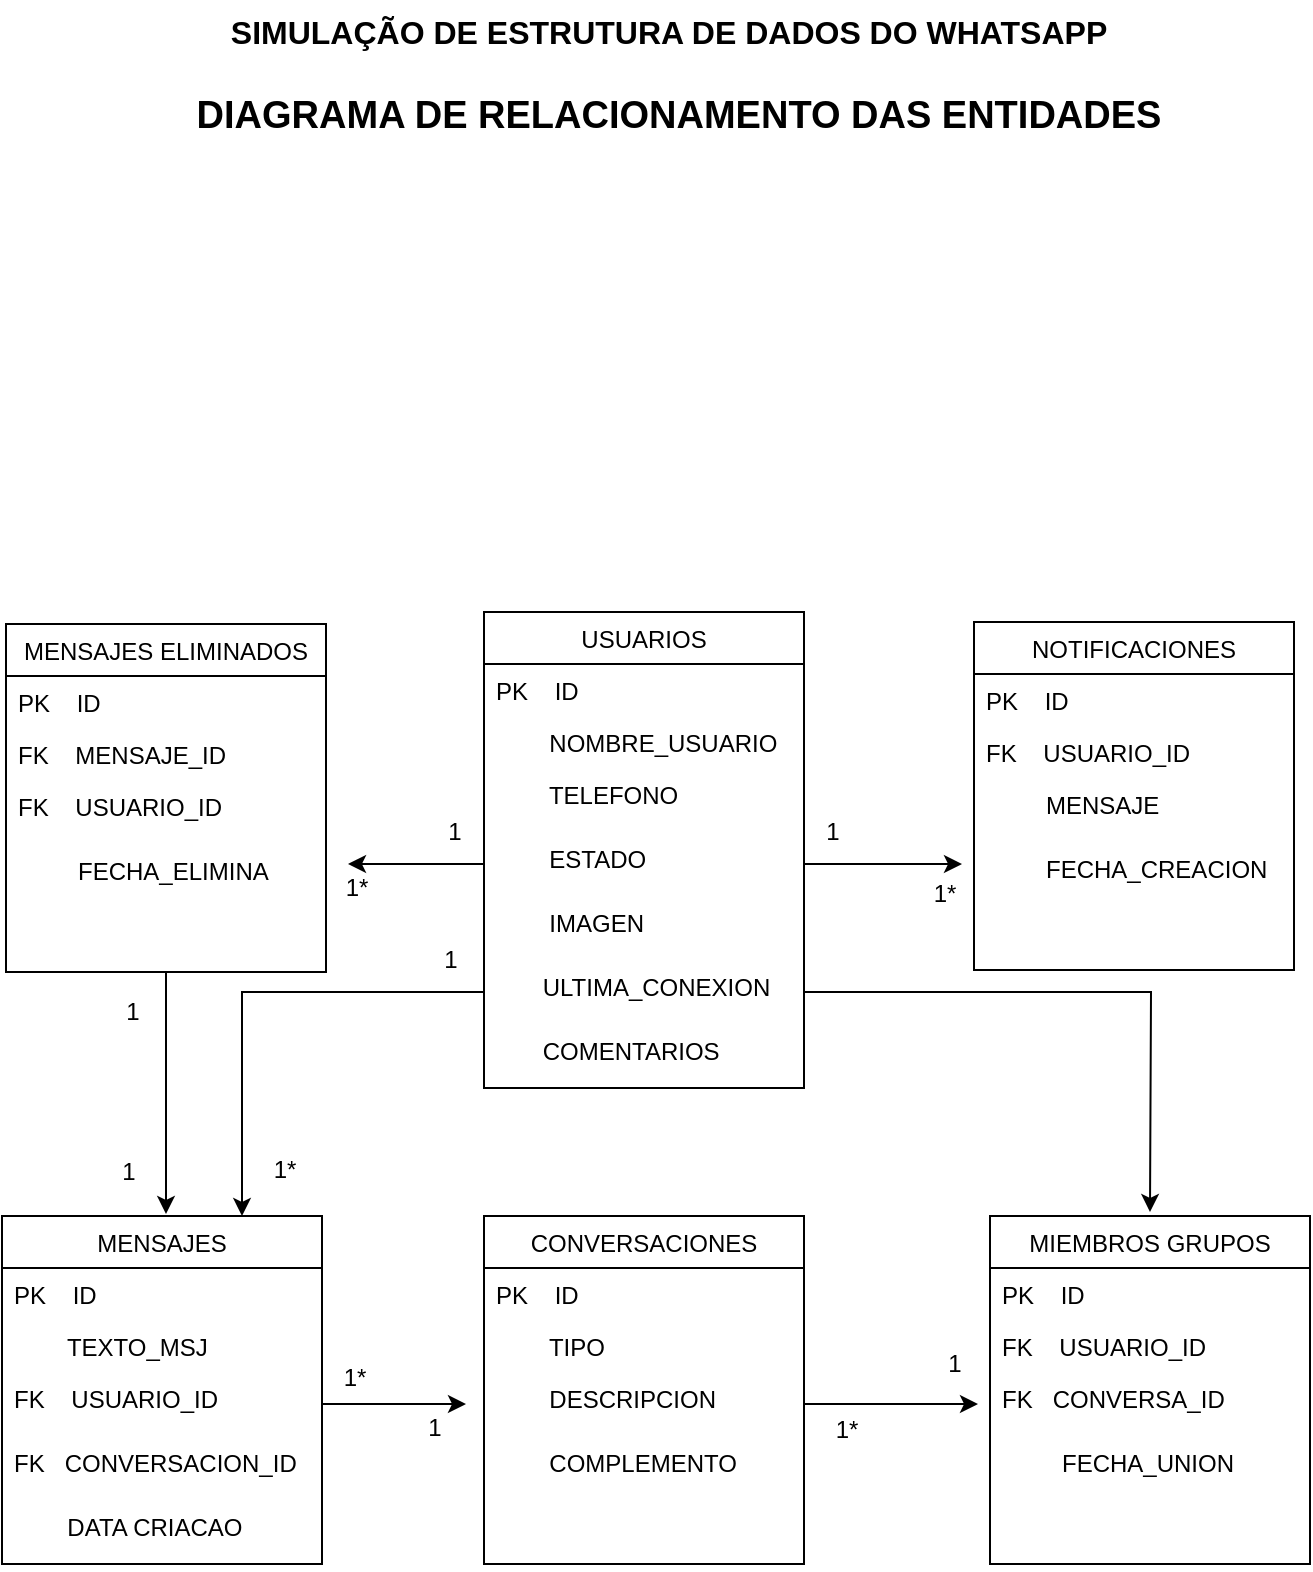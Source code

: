 <mxfile version="20.8.10" type="device"><diagram id="C5RBs43oDa-KdzZeNtuy" name="Page-1"><mxGraphModel dx="880" dy="532" grid="0" gridSize="9" guides="1" tooltips="1" connect="1" arrows="1" fold="1" page="1" pageScale="1" pageWidth="827" pageHeight="1169" math="0" shadow="0"><root><mxCell id="WIyWlLk6GJQsqaUBKTNV-0"/><mxCell id="WIyWlLk6GJQsqaUBKTNV-1" parent="WIyWlLk6GJQsqaUBKTNV-0"/><mxCell id="TUwYF2Wca4uguIGLHAOn-69" value="SIMULAÇÃO DE ESTRUTURA DE DADOS DO WHATSAPP" style="text;html=1;align=center;verticalAlign=middle;resizable=0;points=[];autosize=1;strokeColor=none;fillColor=none;fontStyle=1;fontSize=16;rounded=0;" parent="WIyWlLk6GJQsqaUBKTNV-1" vertex="1"><mxGeometry x="186" y="52" width="456" height="31" as="geometry"/></mxCell><mxCell id="TUwYF2Wca4uguIGLHAOn-70" value="DIAGRAMA DE RELACIONAMENTO DAS ENTIDADES" style="text;html=1;align=center;verticalAlign=middle;resizable=0;points=[];autosize=1;strokeColor=none;fillColor=none;fontStyle=1;fontSize=19;rounded=0;" parent="WIyWlLk6GJQsqaUBKTNV-1" vertex="1"><mxGeometry x="164" y="90" width="510" height="40" as="geometry"/></mxCell><mxCell id="ECnAdw-Ql46nzOzDVL3b-49" style="edgeStyle=orthogonalEdgeStyle;rounded=0;orthogonalLoop=1;jettySize=auto;html=1;" edge="1" parent="WIyWlLk6GJQsqaUBKTNV-1" source="ECnAdw-Ql46nzOzDVL3b-0"><mxGeometry relative="1" as="geometry"><mxPoint x="163" y="659" as="targetPoint"/></mxGeometry></mxCell><mxCell id="ECnAdw-Ql46nzOzDVL3b-0" value="MENSAJES ELIMINADOS" style="swimlane;fontStyle=0;align=center;verticalAlign=top;childLayout=stackLayout;horizontal=1;startSize=26;horizontalStack=0;resizeParent=1;resizeLast=0;collapsible=1;marginBottom=0;rounded=0;shadow=0;strokeWidth=1;" vertex="1" parent="WIyWlLk6GJQsqaUBKTNV-1"><mxGeometry x="83" y="364" width="160" height="174" as="geometry"><mxRectangle x="320" y="364" width="160" height="26" as="alternateBounds"/></mxGeometry></mxCell><mxCell id="ECnAdw-Ql46nzOzDVL3b-1" value="PK    ID" style="text;align=left;verticalAlign=top;spacingLeft=4;spacingRight=4;overflow=hidden;rotatable=0;points=[[0,0.5],[1,0.5]];portConstraint=eastwest;rounded=0;" vertex="1" parent="ECnAdw-Ql46nzOzDVL3b-0"><mxGeometry y="26" width="160" height="26" as="geometry"/></mxCell><mxCell id="ECnAdw-Ql46nzOzDVL3b-2" value="FK    MENSAJE_ID" style="text;align=left;verticalAlign=top;spacingLeft=4;spacingRight=4;overflow=hidden;rotatable=0;points=[[0,0.5],[1,0.5]];portConstraint=eastwest;rounded=0;shadow=0;html=0;" vertex="1" parent="ECnAdw-Ql46nzOzDVL3b-0"><mxGeometry y="52" width="160" height="26" as="geometry"/></mxCell><mxCell id="ECnAdw-Ql46nzOzDVL3b-3" value="FK    USUARIO_ID" style="text;align=left;verticalAlign=top;spacingLeft=4;spacingRight=4;overflow=hidden;rotatable=0;points=[[0,0.5],[1,0.5]];portConstraint=eastwest;rounded=0;shadow=0;html=0;" vertex="1" parent="ECnAdw-Ql46nzOzDVL3b-0"><mxGeometry y="78" width="160" height="32" as="geometry"/></mxCell><mxCell id="ECnAdw-Ql46nzOzDVL3b-4" value="         FECHA_ELIMINA" style="text;align=left;verticalAlign=top;spacingLeft=4;spacingRight=4;overflow=hidden;rotatable=0;points=[[0,0.5],[1,0.5]];portConstraint=eastwest;rounded=0;shadow=0;html=0;" vertex="1" parent="ECnAdw-Ql46nzOzDVL3b-0"><mxGeometry y="110" width="160" height="32" as="geometry"/></mxCell><mxCell id="ECnAdw-Ql46nzOzDVL3b-6" value="NOTIFICACIONES" style="swimlane;fontStyle=0;align=center;verticalAlign=top;childLayout=stackLayout;horizontal=1;startSize=26;horizontalStack=0;resizeParent=1;resizeLast=0;collapsible=1;marginBottom=0;rounded=0;shadow=0;strokeWidth=1;" vertex="1" parent="WIyWlLk6GJQsqaUBKTNV-1"><mxGeometry x="567" y="363" width="160" height="174" as="geometry"><mxRectangle x="320" y="364" width="160" height="26" as="alternateBounds"/></mxGeometry></mxCell><mxCell id="ECnAdw-Ql46nzOzDVL3b-7" value="PK    ID" style="text;align=left;verticalAlign=top;spacingLeft=4;spacingRight=4;overflow=hidden;rotatable=0;points=[[0,0.5],[1,0.5]];portConstraint=eastwest;rounded=0;" vertex="1" parent="ECnAdw-Ql46nzOzDVL3b-6"><mxGeometry y="26" width="160" height="26" as="geometry"/></mxCell><mxCell id="ECnAdw-Ql46nzOzDVL3b-8" value="FK    USUARIO_ID" style="text;align=left;verticalAlign=top;spacingLeft=4;spacingRight=4;overflow=hidden;rotatable=0;points=[[0,0.5],[1,0.5]];portConstraint=eastwest;rounded=0;shadow=0;html=0;" vertex="1" parent="ECnAdw-Ql46nzOzDVL3b-6"><mxGeometry y="52" width="160" height="26" as="geometry"/></mxCell><mxCell id="ECnAdw-Ql46nzOzDVL3b-9" value="         MENSAJE" style="text;align=left;verticalAlign=top;spacingLeft=4;spacingRight=4;overflow=hidden;rotatable=0;points=[[0,0.5],[1,0.5]];portConstraint=eastwest;rounded=0;shadow=0;html=0;" vertex="1" parent="ECnAdw-Ql46nzOzDVL3b-6"><mxGeometry y="78" width="160" height="32" as="geometry"/></mxCell><mxCell id="ECnAdw-Ql46nzOzDVL3b-10" value="         FECHA_CREACION" style="text;align=left;verticalAlign=top;spacingLeft=4;spacingRight=4;overflow=hidden;rotatable=0;points=[[0,0.5],[1,0.5]];portConstraint=eastwest;rounded=0;shadow=0;html=0;" vertex="1" parent="ECnAdw-Ql46nzOzDVL3b-6"><mxGeometry y="110" width="160" height="32" as="geometry"/></mxCell><mxCell id="ECnAdw-Ql46nzOzDVL3b-24" value="MENSAJES&#10;" style="swimlane;fontStyle=0;align=center;verticalAlign=top;childLayout=stackLayout;horizontal=1;startSize=26;horizontalStack=0;resizeParent=1;resizeLast=0;collapsible=1;marginBottom=0;rounded=0;shadow=0;strokeWidth=1;" vertex="1" parent="WIyWlLk6GJQsqaUBKTNV-1"><mxGeometry x="81" y="660" width="160" height="174" as="geometry"><mxRectangle x="320" y="364" width="160" height="26" as="alternateBounds"/></mxGeometry></mxCell><mxCell id="ECnAdw-Ql46nzOzDVL3b-25" value="PK    ID" style="text;align=left;verticalAlign=top;spacingLeft=4;spacingRight=4;overflow=hidden;rotatable=0;points=[[0,0.5],[1,0.5]];portConstraint=eastwest;rounded=0;" vertex="1" parent="ECnAdw-Ql46nzOzDVL3b-24"><mxGeometry y="26" width="160" height="26" as="geometry"/></mxCell><mxCell id="ECnAdw-Ql46nzOzDVL3b-26" value="        TEXTO_MSJ" style="text;align=left;verticalAlign=top;spacingLeft=4;spacingRight=4;overflow=hidden;rotatable=0;points=[[0,0.5],[1,0.5]];portConstraint=eastwest;rounded=0;shadow=0;html=0;" vertex="1" parent="ECnAdw-Ql46nzOzDVL3b-24"><mxGeometry y="52" width="160" height="26" as="geometry"/></mxCell><mxCell id="ECnAdw-Ql46nzOzDVL3b-27" value="FK    USUARIO_ID" style="text;align=left;verticalAlign=top;spacingLeft=4;spacingRight=4;overflow=hidden;rotatable=0;points=[[0,0.5],[1,0.5]];portConstraint=eastwest;rounded=0;shadow=0;html=0;" vertex="1" parent="ECnAdw-Ql46nzOzDVL3b-24"><mxGeometry y="78" width="160" height="32" as="geometry"/></mxCell><mxCell id="ECnAdw-Ql46nzOzDVL3b-28" value="FK   CONVERSACION_ID" style="text;align=left;verticalAlign=top;spacingLeft=4;spacingRight=4;overflow=hidden;rotatable=0;points=[[0,0.5],[1,0.5]];portConstraint=eastwest;rounded=0;shadow=0;html=0;" vertex="1" parent="ECnAdw-Ql46nzOzDVL3b-24"><mxGeometry y="110" width="160" height="32" as="geometry"/></mxCell><mxCell id="ECnAdw-Ql46nzOzDVL3b-29" value="        DATA CRIACAO" style="text;align=left;verticalAlign=top;spacingLeft=4;spacingRight=4;overflow=hidden;rotatable=0;points=[[0,0.5],[1,0.5]];portConstraint=eastwest;rounded=0;shadow=0;html=0;" vertex="1" parent="ECnAdw-Ql46nzOzDVL3b-24"><mxGeometry y="142" width="160" height="32" as="geometry"/></mxCell><mxCell id="ECnAdw-Ql46nzOzDVL3b-33" value="USUARIOS" style="swimlane;fontStyle=0;align=center;verticalAlign=top;childLayout=stackLayout;horizontal=1;startSize=26;horizontalStack=0;resizeParent=1;resizeLast=0;collapsible=1;marginBottom=0;rounded=0;shadow=0;strokeWidth=1;" vertex="1" parent="WIyWlLk6GJQsqaUBKTNV-1"><mxGeometry x="322" y="358" width="160" height="238" as="geometry"><mxRectangle x="320" y="364" width="160" height="26" as="alternateBounds"/></mxGeometry></mxCell><mxCell id="ECnAdw-Ql46nzOzDVL3b-34" value="PK    ID" style="text;align=left;verticalAlign=top;spacingLeft=4;spacingRight=4;overflow=hidden;rotatable=0;points=[[0,0.5],[1,0.5]];portConstraint=eastwest;rounded=0;" vertex="1" parent="ECnAdw-Ql46nzOzDVL3b-33"><mxGeometry y="26" width="160" height="26" as="geometry"/></mxCell><mxCell id="ECnAdw-Ql46nzOzDVL3b-35" value="        NOMBRE_USUARIO" style="text;align=left;verticalAlign=top;spacingLeft=4;spacingRight=4;overflow=hidden;rotatable=0;points=[[0,0.5],[1,0.5]];portConstraint=eastwest;rounded=0;shadow=0;html=0;" vertex="1" parent="ECnAdw-Ql46nzOzDVL3b-33"><mxGeometry y="52" width="160" height="26" as="geometry"/></mxCell><mxCell id="ECnAdw-Ql46nzOzDVL3b-36" value="        TELEFONO" style="text;align=left;verticalAlign=top;spacingLeft=4;spacingRight=4;overflow=hidden;rotatable=0;points=[[0,0.5],[1,0.5]];portConstraint=eastwest;rounded=0;shadow=0;html=0;" vertex="1" parent="ECnAdw-Ql46nzOzDVL3b-33"><mxGeometry y="78" width="160" height="32" as="geometry"/></mxCell><mxCell id="ECnAdw-Ql46nzOzDVL3b-37" value="        ESTADO" style="text;align=left;verticalAlign=top;spacingLeft=4;spacingRight=4;overflow=hidden;rotatable=0;points=[[0,0.5],[1,0.5]];portConstraint=eastwest;rounded=0;shadow=0;html=0;" vertex="1" parent="ECnAdw-Ql46nzOzDVL3b-33"><mxGeometry y="110" width="160" height="32" as="geometry"/></mxCell><mxCell id="ECnAdw-Ql46nzOzDVL3b-38" value="        IMAGEN" style="text;align=left;verticalAlign=top;spacingLeft=4;spacingRight=4;overflow=hidden;rotatable=0;points=[[0,0.5],[1,0.5]];portConstraint=eastwest;rounded=0;shadow=0;html=0;" vertex="1" parent="ECnAdw-Ql46nzOzDVL3b-33"><mxGeometry y="142" width="160" height="32" as="geometry"/></mxCell><mxCell id="ECnAdw-Ql46nzOzDVL3b-39" value="       ULTIMA_CONEXION" style="text;align=left;verticalAlign=top;spacingLeft=4;spacingRight=4;overflow=hidden;rotatable=0;points=[[0,0.5],[1,0.5]];portConstraint=eastwest;rounded=0;shadow=0;html=0;" vertex="1" parent="ECnAdw-Ql46nzOzDVL3b-33"><mxGeometry y="174" width="160" height="32" as="geometry"/></mxCell><mxCell id="ECnAdw-Ql46nzOzDVL3b-40" value="       COMENTARIOS" style="text;align=left;verticalAlign=top;spacingLeft=4;spacingRight=4;overflow=hidden;rotatable=0;points=[[0,0.5],[1,0.5]];portConstraint=eastwest;rounded=0;shadow=0;html=0;" vertex="1" parent="ECnAdw-Ql46nzOzDVL3b-33"><mxGeometry y="206" width="160" height="32" as="geometry"/></mxCell><mxCell id="ECnAdw-Ql46nzOzDVL3b-41" value="CONVERSACIONES" style="swimlane;fontStyle=0;align=center;verticalAlign=top;childLayout=stackLayout;horizontal=1;startSize=26;horizontalStack=0;resizeParent=1;resizeLast=0;collapsible=1;marginBottom=0;rounded=0;shadow=0;strokeWidth=1;" vertex="1" parent="WIyWlLk6GJQsqaUBKTNV-1"><mxGeometry x="322" y="660" width="160" height="174" as="geometry"><mxRectangle x="320" y="364" width="160" height="26" as="alternateBounds"/></mxGeometry></mxCell><mxCell id="ECnAdw-Ql46nzOzDVL3b-42" value="PK    ID" style="text;align=left;verticalAlign=top;spacingLeft=4;spacingRight=4;overflow=hidden;rotatable=0;points=[[0,0.5],[1,0.5]];portConstraint=eastwest;rounded=0;" vertex="1" parent="ECnAdw-Ql46nzOzDVL3b-41"><mxGeometry y="26" width="160" height="26" as="geometry"/></mxCell><mxCell id="ECnAdw-Ql46nzOzDVL3b-43" value="        TIPO" style="text;align=left;verticalAlign=top;spacingLeft=4;spacingRight=4;overflow=hidden;rotatable=0;points=[[0,0.5],[1,0.5]];portConstraint=eastwest;rounded=0;shadow=0;html=0;" vertex="1" parent="ECnAdw-Ql46nzOzDVL3b-41"><mxGeometry y="52" width="160" height="26" as="geometry"/></mxCell><mxCell id="ECnAdw-Ql46nzOzDVL3b-44" value="        DESCRIPCION" style="text;align=left;verticalAlign=top;spacingLeft=4;spacingRight=4;overflow=hidden;rotatable=0;points=[[0,0.5],[1,0.5]];portConstraint=eastwest;rounded=0;shadow=0;html=0;" vertex="1" parent="ECnAdw-Ql46nzOzDVL3b-41"><mxGeometry y="78" width="160" height="32" as="geometry"/></mxCell><mxCell id="ECnAdw-Ql46nzOzDVL3b-45" value="        COMPLEMENTO" style="text;align=left;verticalAlign=top;spacingLeft=4;spacingRight=4;overflow=hidden;rotatable=0;points=[[0,0.5],[1,0.5]];portConstraint=eastwest;rounded=0;shadow=0;html=0;" vertex="1" parent="ECnAdw-Ql46nzOzDVL3b-41"><mxGeometry y="110" width="160" height="32" as="geometry"/></mxCell><mxCell id="ECnAdw-Ql46nzOzDVL3b-47" style="edgeStyle=orthogonalEdgeStyle;rounded=0;orthogonalLoop=1;jettySize=auto;html=1;" edge="1" parent="WIyWlLk6GJQsqaUBKTNV-1" source="ECnAdw-Ql46nzOzDVL3b-37"><mxGeometry relative="1" as="geometry"><mxPoint x="561" y="484" as="targetPoint"/></mxGeometry></mxCell><mxCell id="ECnAdw-Ql46nzOzDVL3b-48" style="edgeStyle=orthogonalEdgeStyle;rounded=0;orthogonalLoop=1;jettySize=auto;html=1;" edge="1" parent="WIyWlLk6GJQsqaUBKTNV-1" source="ECnAdw-Ql46nzOzDVL3b-37"><mxGeometry relative="1" as="geometry"><mxPoint x="254" y="484" as="targetPoint"/></mxGeometry></mxCell><mxCell id="ECnAdw-Ql46nzOzDVL3b-52" style="edgeStyle=orthogonalEdgeStyle;rounded=0;orthogonalLoop=1;jettySize=auto;html=1;" edge="1" parent="WIyWlLk6GJQsqaUBKTNV-1" source="ECnAdw-Ql46nzOzDVL3b-27"><mxGeometry relative="1" as="geometry"><mxPoint x="313" y="754" as="targetPoint"/></mxGeometry></mxCell><mxCell id="ECnAdw-Ql46nzOzDVL3b-53" value="MIEMBROS GRUPOS" style="swimlane;fontStyle=0;align=center;verticalAlign=top;childLayout=stackLayout;horizontal=1;startSize=26;horizontalStack=0;resizeParent=1;resizeLast=0;collapsible=1;marginBottom=0;rounded=0;shadow=0;strokeWidth=1;" vertex="1" parent="WIyWlLk6GJQsqaUBKTNV-1"><mxGeometry x="575" y="660" width="160" height="174" as="geometry"><mxRectangle x="320" y="364" width="160" height="26" as="alternateBounds"/></mxGeometry></mxCell><mxCell id="ECnAdw-Ql46nzOzDVL3b-54" value="PK    ID" style="text;align=left;verticalAlign=top;spacingLeft=4;spacingRight=4;overflow=hidden;rotatable=0;points=[[0,0.5],[1,0.5]];portConstraint=eastwest;rounded=0;" vertex="1" parent="ECnAdw-Ql46nzOzDVL3b-53"><mxGeometry y="26" width="160" height="26" as="geometry"/></mxCell><mxCell id="ECnAdw-Ql46nzOzDVL3b-55" value="FK    USUARIO_ID" style="text;align=left;verticalAlign=top;spacingLeft=4;spacingRight=4;overflow=hidden;rotatable=0;points=[[0,0.5],[1,0.5]];portConstraint=eastwest;rounded=0;shadow=0;html=0;" vertex="1" parent="ECnAdw-Ql46nzOzDVL3b-53"><mxGeometry y="52" width="160" height="26" as="geometry"/></mxCell><mxCell id="ECnAdw-Ql46nzOzDVL3b-56" value="FK   CONVERSA_ID" style="text;align=left;verticalAlign=top;spacingLeft=4;spacingRight=4;overflow=hidden;rotatable=0;points=[[0,0.5],[1,0.5]];portConstraint=eastwest;rounded=0;shadow=0;html=0;" vertex="1" parent="ECnAdw-Ql46nzOzDVL3b-53"><mxGeometry y="78" width="160" height="32" as="geometry"/></mxCell><mxCell id="ECnAdw-Ql46nzOzDVL3b-57" value="         FECHA_UNION" style="text;align=left;verticalAlign=top;spacingLeft=4;spacingRight=4;overflow=hidden;rotatable=0;points=[[0,0.5],[1,0.5]];portConstraint=eastwest;rounded=0;shadow=0;html=0;" vertex="1" parent="ECnAdw-Ql46nzOzDVL3b-53"><mxGeometry y="110" width="160" height="32" as="geometry"/></mxCell><mxCell id="ECnAdw-Ql46nzOzDVL3b-58" style="edgeStyle=orthogonalEdgeStyle;rounded=0;orthogonalLoop=1;jettySize=auto;html=1;" edge="1" parent="WIyWlLk6GJQsqaUBKTNV-1" source="ECnAdw-Ql46nzOzDVL3b-39"><mxGeometry relative="1" as="geometry"><mxPoint x="655" y="658" as="targetPoint"/></mxGeometry></mxCell><mxCell id="ECnAdw-Ql46nzOzDVL3b-59" style="edgeStyle=orthogonalEdgeStyle;rounded=0;orthogonalLoop=1;jettySize=auto;html=1;" edge="1" parent="WIyWlLk6GJQsqaUBKTNV-1" source="ECnAdw-Ql46nzOzDVL3b-44"><mxGeometry relative="1" as="geometry"><mxPoint x="569" y="754" as="targetPoint"/></mxGeometry></mxCell><mxCell id="ECnAdw-Ql46nzOzDVL3b-60" style="edgeStyle=orthogonalEdgeStyle;rounded=0;orthogonalLoop=1;jettySize=auto;html=1;entryX=0.75;entryY=0;entryDx=0;entryDy=0;" edge="1" parent="WIyWlLk6GJQsqaUBKTNV-1" source="ECnAdw-Ql46nzOzDVL3b-39" target="ECnAdw-Ql46nzOzDVL3b-24"><mxGeometry relative="1" as="geometry"/></mxCell><mxCell id="ECnAdw-Ql46nzOzDVL3b-61" value="1" style="text;html=1;align=center;verticalAlign=middle;resizable=0;points=[];autosize=1;strokeColor=none;fillColor=none;" vertex="1" parent="WIyWlLk6GJQsqaUBKTNV-1"><mxGeometry x="294" y="455" width="25" height="26" as="geometry"/></mxCell><mxCell id="ECnAdw-Ql46nzOzDVL3b-62" value="1*" style="text;html=1;align=center;verticalAlign=middle;resizable=0;points=[];autosize=1;strokeColor=none;fillColor=none;" vertex="1" parent="WIyWlLk6GJQsqaUBKTNV-1"><mxGeometry x="243" y="483" width="29" height="26" as="geometry"/></mxCell><mxCell id="ECnAdw-Ql46nzOzDVL3b-63" value="1" style="text;html=1;align=center;verticalAlign=middle;resizable=0;points=[];autosize=1;strokeColor=none;fillColor=none;" vertex="1" parent="WIyWlLk6GJQsqaUBKTNV-1"><mxGeometry x="483" y="455" width="25" height="26" as="geometry"/></mxCell><mxCell id="ECnAdw-Ql46nzOzDVL3b-64" value="1*" style="text;html=1;align=center;verticalAlign=middle;resizable=0;points=[];autosize=1;strokeColor=none;fillColor=none;" vertex="1" parent="WIyWlLk6GJQsqaUBKTNV-1"><mxGeometry x="537" y="486" width="29" height="26" as="geometry"/></mxCell><mxCell id="ECnAdw-Ql46nzOzDVL3b-65" value="1" style="text;html=1;align=center;verticalAlign=middle;resizable=0;points=[];autosize=1;strokeColor=none;fillColor=none;" vertex="1" parent="WIyWlLk6GJQsqaUBKTNV-1"><mxGeometry x="292" y="519" width="25" height="26" as="geometry"/></mxCell><mxCell id="ECnAdw-Ql46nzOzDVL3b-66" value="1*" style="text;html=1;align=center;verticalAlign=middle;resizable=0;points=[];autosize=1;strokeColor=none;fillColor=none;" vertex="1" parent="WIyWlLk6GJQsqaUBKTNV-1"><mxGeometry x="207" y="624" width="29" height="26" as="geometry"/></mxCell><mxCell id="ECnAdw-Ql46nzOzDVL3b-67" value="1" style="text;html=1;align=center;verticalAlign=middle;resizable=0;points=[];autosize=1;strokeColor=none;fillColor=none;" vertex="1" parent="WIyWlLk6GJQsqaUBKTNV-1"><mxGeometry x="133" y="545" width="25" height="26" as="geometry"/></mxCell><mxCell id="ECnAdw-Ql46nzOzDVL3b-68" value="1" style="text;html=1;align=center;verticalAlign=middle;resizable=0;points=[];autosize=1;strokeColor=none;fillColor=none;" vertex="1" parent="WIyWlLk6GJQsqaUBKTNV-1"><mxGeometry x="131" y="625" width="25" height="26" as="geometry"/></mxCell><mxCell id="ECnAdw-Ql46nzOzDVL3b-69" value="1*" style="text;html=1;align=center;verticalAlign=middle;resizable=0;points=[];autosize=1;strokeColor=none;fillColor=none;" vertex="1" parent="WIyWlLk6GJQsqaUBKTNV-1"><mxGeometry x="242" y="728" width="29" height="26" as="geometry"/></mxCell><mxCell id="ECnAdw-Ql46nzOzDVL3b-70" value="1" style="text;html=1;align=center;verticalAlign=middle;resizable=0;points=[];autosize=1;strokeColor=none;fillColor=none;" vertex="1" parent="WIyWlLk6GJQsqaUBKTNV-1"><mxGeometry x="284" y="753" width="25" height="26" as="geometry"/></mxCell><mxCell id="ECnAdw-Ql46nzOzDVL3b-71" value="1" style="text;html=1;align=center;verticalAlign=middle;resizable=0;points=[];autosize=1;strokeColor=none;fillColor=none;" vertex="1" parent="WIyWlLk6GJQsqaUBKTNV-1"><mxGeometry x="544" y="721" width="25" height="26" as="geometry"/></mxCell><mxCell id="ECnAdw-Ql46nzOzDVL3b-72" value="1*" style="text;html=1;align=center;verticalAlign=middle;resizable=0;points=[];autosize=1;strokeColor=none;fillColor=none;" vertex="1" parent="WIyWlLk6GJQsqaUBKTNV-1"><mxGeometry x="488" y="754" width="29" height="26" as="geometry"/></mxCell></root></mxGraphModel></diagram></mxfile>